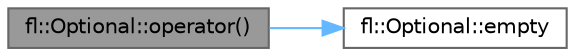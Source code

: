 digraph "fl::Optional::operator()"
{
 // INTERACTIVE_SVG=YES
 // LATEX_PDF_SIZE
  bgcolor="transparent";
  edge [fontname=Helvetica,fontsize=10,labelfontname=Helvetica,labelfontsize=10];
  node [fontname=Helvetica,fontsize=10,shape=box,height=0.2,width=0.4];
  rankdir="LR";
  Node1 [id="Node000001",label="fl::Optional::operator()",height=0.2,width=0.4,color="gray40", fillcolor="grey60", style="filled", fontcolor="black",tooltip=" "];
  Node1 -> Node2 [id="edge1_Node000001_Node000002",color="steelblue1",style="solid",tooltip=" "];
  Node2 [id="Node000002",label="fl::Optional::empty",height=0.2,width=0.4,color="grey40", fillcolor="white", style="filled",URL="$dd/dd8/classfl_1_1_optional_a0de059fb85ad1fb981c19aa9c50edee9.html#a0de059fb85ad1fb981c19aa9c50edee9",tooltip=" "];
}
